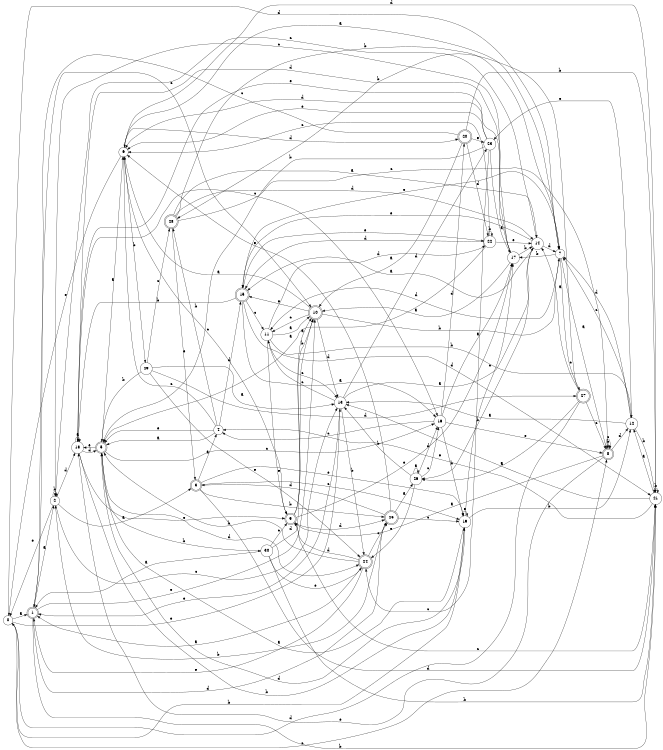 digraph n25_1 {
__start0 [label="" shape="none"];

rankdir=LR;
size="8,5";

s0 [style="filled", color="black", fillcolor="white" shape="circle", label="0"];
s1 [style="rounded,filled", color="black", fillcolor="white" shape="doublecircle", label="1"];
s2 [style="filled", color="black", fillcolor="white" shape="circle", label="2"];
s3 [style="rounded,filled", color="black", fillcolor="white" shape="doublecircle", label="3"];
s4 [style="filled", color="black", fillcolor="white" shape="circle", label="4"];
s5 [style="rounded,filled", color="black", fillcolor="white" shape="doublecircle", label="5"];
s6 [style="filled", color="black", fillcolor="white" shape="circle", label="6"];
s7 [style="filled", color="black", fillcolor="white" shape="circle", label="7"];
s8 [style="rounded,filled", color="black", fillcolor="white" shape="doublecircle", label="8"];
s9 [style="rounded,filled", color="black", fillcolor="white" shape="doublecircle", label="9"];
s10 [style="rounded,filled", color="black", fillcolor="white" shape="doublecircle", label="10"];
s11 [style="filled", color="black", fillcolor="white" shape="circle", label="11"];
s12 [style="filled", color="black", fillcolor="white" shape="circle", label="12"];
s13 [style="filled", color="black", fillcolor="white" shape="circle", label="13"];
s14 [style="filled", color="black", fillcolor="white" shape="circle", label="14"];
s15 [style="rounded,filled", color="black", fillcolor="white" shape="doublecircle", label="15"];
s16 [style="filled", color="black", fillcolor="white" shape="circle", label="16"];
s17 [style="filled", color="black", fillcolor="white" shape="circle", label="17"];
s18 [style="filled", color="black", fillcolor="white" shape="circle", label="18"];
s19 [style="filled", color="black", fillcolor="white" shape="circle", label="19"];
s20 [style="rounded,filled", color="black", fillcolor="white" shape="doublecircle", label="20"];
s21 [style="filled", color="black", fillcolor="white" shape="circle", label="21"];
s22 [style="filled", color="black", fillcolor="white" shape="circle", label="22"];
s23 [style="filled", color="black", fillcolor="white" shape="circle", label="23"];
s24 [style="rounded,filled", color="black", fillcolor="white" shape="doublecircle", label="24"];
s25 [style="rounded,filled", color="black", fillcolor="white" shape="doublecircle", label="25"];
s26 [style="filled", color="black", fillcolor="white" shape="circle", label="26"];
s27 [style="rounded,filled", color="black", fillcolor="white" shape="doublecircle", label="27"];
s28 [style="rounded,filled", color="black", fillcolor="white" shape="doublecircle", label="28"];
s29 [style="filled", color="black", fillcolor="white" shape="circle", label="29"];
s30 [style="filled", color="black", fillcolor="white" shape="circle", label="30"];
s0 -> s1 [label="a"];
s0 -> s19 [label="b"];
s0 -> s8 [label="c"];
s0 -> s7 [label="d"];
s0 -> s13 [label="e"];
s1 -> s2 [label="a"];
s1 -> s21 [label="b"];
s1 -> s10 [label="c"];
s1 -> s25 [label="d"];
s1 -> s10 [label="e"];
s2 -> s3 [label="a"];
s2 -> s2 [label="b"];
s2 -> s13 [label="c"];
s2 -> s18 [label="d"];
s2 -> s0 [label="e"];
s3 -> s4 [label="a"];
s3 -> s25 [label="b"];
s3 -> s19 [label="c"];
s3 -> s21 [label="d"];
s3 -> s19 [label="e"];
s4 -> s5 [label="a"];
s4 -> s28 [label="b"];
s4 -> s6 [label="c"];
s4 -> s15 [label="d"];
s4 -> s5 [label="e"];
s5 -> s6 [label="a"];
s5 -> s30 [label="b"];
s5 -> s16 [label="c"];
s5 -> s24 [label="d"];
s5 -> s18 [label="e"];
s6 -> s7 [label="a"];
s6 -> s29 [label="b"];
s6 -> s9 [label="c"];
s6 -> s20 [label="d"];
s6 -> s0 [label="e"];
s7 -> s8 [label="a"];
s7 -> s17 [label="b"];
s7 -> s27 [label="c"];
s7 -> s11 [label="d"];
s7 -> s15 [label="e"];
s8 -> s9 [label="a"];
s8 -> s8 [label="b"];
s8 -> s8 [label="c"];
s8 -> s12 [label="d"];
s8 -> s18 [label="e"];
s9 -> s10 [label="a"];
s9 -> s10 [label="b"];
s9 -> s21 [label="c"];
s9 -> s25 [label="d"];
s9 -> s17 [label="e"];
s10 -> s6 [label="a"];
s10 -> s7 [label="b"];
s10 -> s11 [label="c"];
s10 -> s13 [label="d"];
s10 -> s15 [label="e"];
s11 -> s10 [label="a"];
s11 -> s12 [label="b"];
s11 -> s13 [label="c"];
s11 -> s22 [label="d"];
s11 -> s9 [label="e"];
s12 -> s13 [label="a"];
s12 -> s21 [label="b"];
s12 -> s7 [label="c"];
s12 -> s7 [label="d"];
s12 -> s23 [label="e"];
s13 -> s14 [label="a"];
s13 -> s24 [label="b"];
s13 -> s11 [label="c"];
s13 -> s23 [label="d"];
s13 -> s1 [label="e"];
s14 -> s15 [label="a"];
s14 -> s26 [label="b"];
s14 -> s2 [label="c"];
s14 -> s7 [label="d"];
s14 -> s15 [label="e"];
s15 -> s16 [label="a"];
s15 -> s18 [label="b"];
s15 -> s11 [label="c"];
s15 -> s21 [label="d"];
s15 -> s22 [label="e"];
s16 -> s17 [label="a"];
s16 -> s19 [label="b"];
s16 -> s4 [label="c"];
s16 -> s20 [label="d"];
s16 -> s8 [label="e"];
s17 -> s10 [label="a"];
s17 -> s14 [label="b"];
s17 -> s2 [label="c"];
s17 -> s18 [label="d"];
s17 -> s18 [label="e"];
s18 -> s18 [label="a"];
s18 -> s19 [label="b"];
s18 -> s16 [label="c"];
s18 -> s5 [label="d"];
s18 -> s9 [label="e"];
s19 -> s5 [label="a"];
s19 -> s12 [label="b"];
s19 -> s17 [label="c"];
s19 -> s5 [label="d"];
s19 -> s19 [label="e"];
s20 -> s10 [label="a"];
s20 -> s21 [label="b"];
s20 -> s1 [label="c"];
s20 -> s22 [label="d"];
s20 -> s23 [label="e"];
s21 -> s12 [label="a"];
s21 -> s21 [label="b"];
s21 -> s13 [label="c"];
s21 -> s6 [label="d"];
s21 -> s4 [label="e"];
s22 -> s5 [label="a"];
s22 -> s22 [label="b"];
s22 -> s6 [label="c"];
s22 -> s15 [label="d"];
s22 -> s14 [label="e"];
s23 -> s17 [label="a"];
s23 -> s5 [label="b"];
s23 -> s24 [label="c"];
s23 -> s6 [label="d"];
s23 -> s6 [label="e"];
s24 -> s1 [label="a"];
s24 -> s5 [label="b"];
s24 -> s25 [label="c"];
s24 -> s9 [label="d"];
s24 -> s1 [label="e"];
s25 -> s26 [label="a"];
s25 -> s2 [label="b"];
s25 -> s19 [label="c"];
s25 -> s3 [label="d"];
s25 -> s6 [label="e"];
s26 -> s26 [label="a"];
s26 -> s13 [label="b"];
s26 -> s16 [label="c"];
s26 -> s16 [label="d"];
s26 -> s24 [label="e"];
s27 -> s14 [label="a"];
s27 -> s28 [label="b"];
s27 -> s8 [label="c"];
s27 -> s0 [label="d"];
s27 -> s26 [label="e"];
s28 -> s14 [label="a"];
s28 -> s7 [label="b"];
s28 -> s8 [label="c"];
s28 -> s14 [label="d"];
s28 -> s3 [label="e"];
s29 -> s13 [label="a"];
s29 -> s5 [label="b"];
s29 -> s28 [label="c"];
s29 -> s27 [label="d"];
s29 -> s24 [label="e"];
s30 -> s1 [label="a"];
s30 -> s21 [label="b"];
s30 -> s9 [label="c"];
s30 -> s10 [label="d"];
s30 -> s24 [label="e"];

}